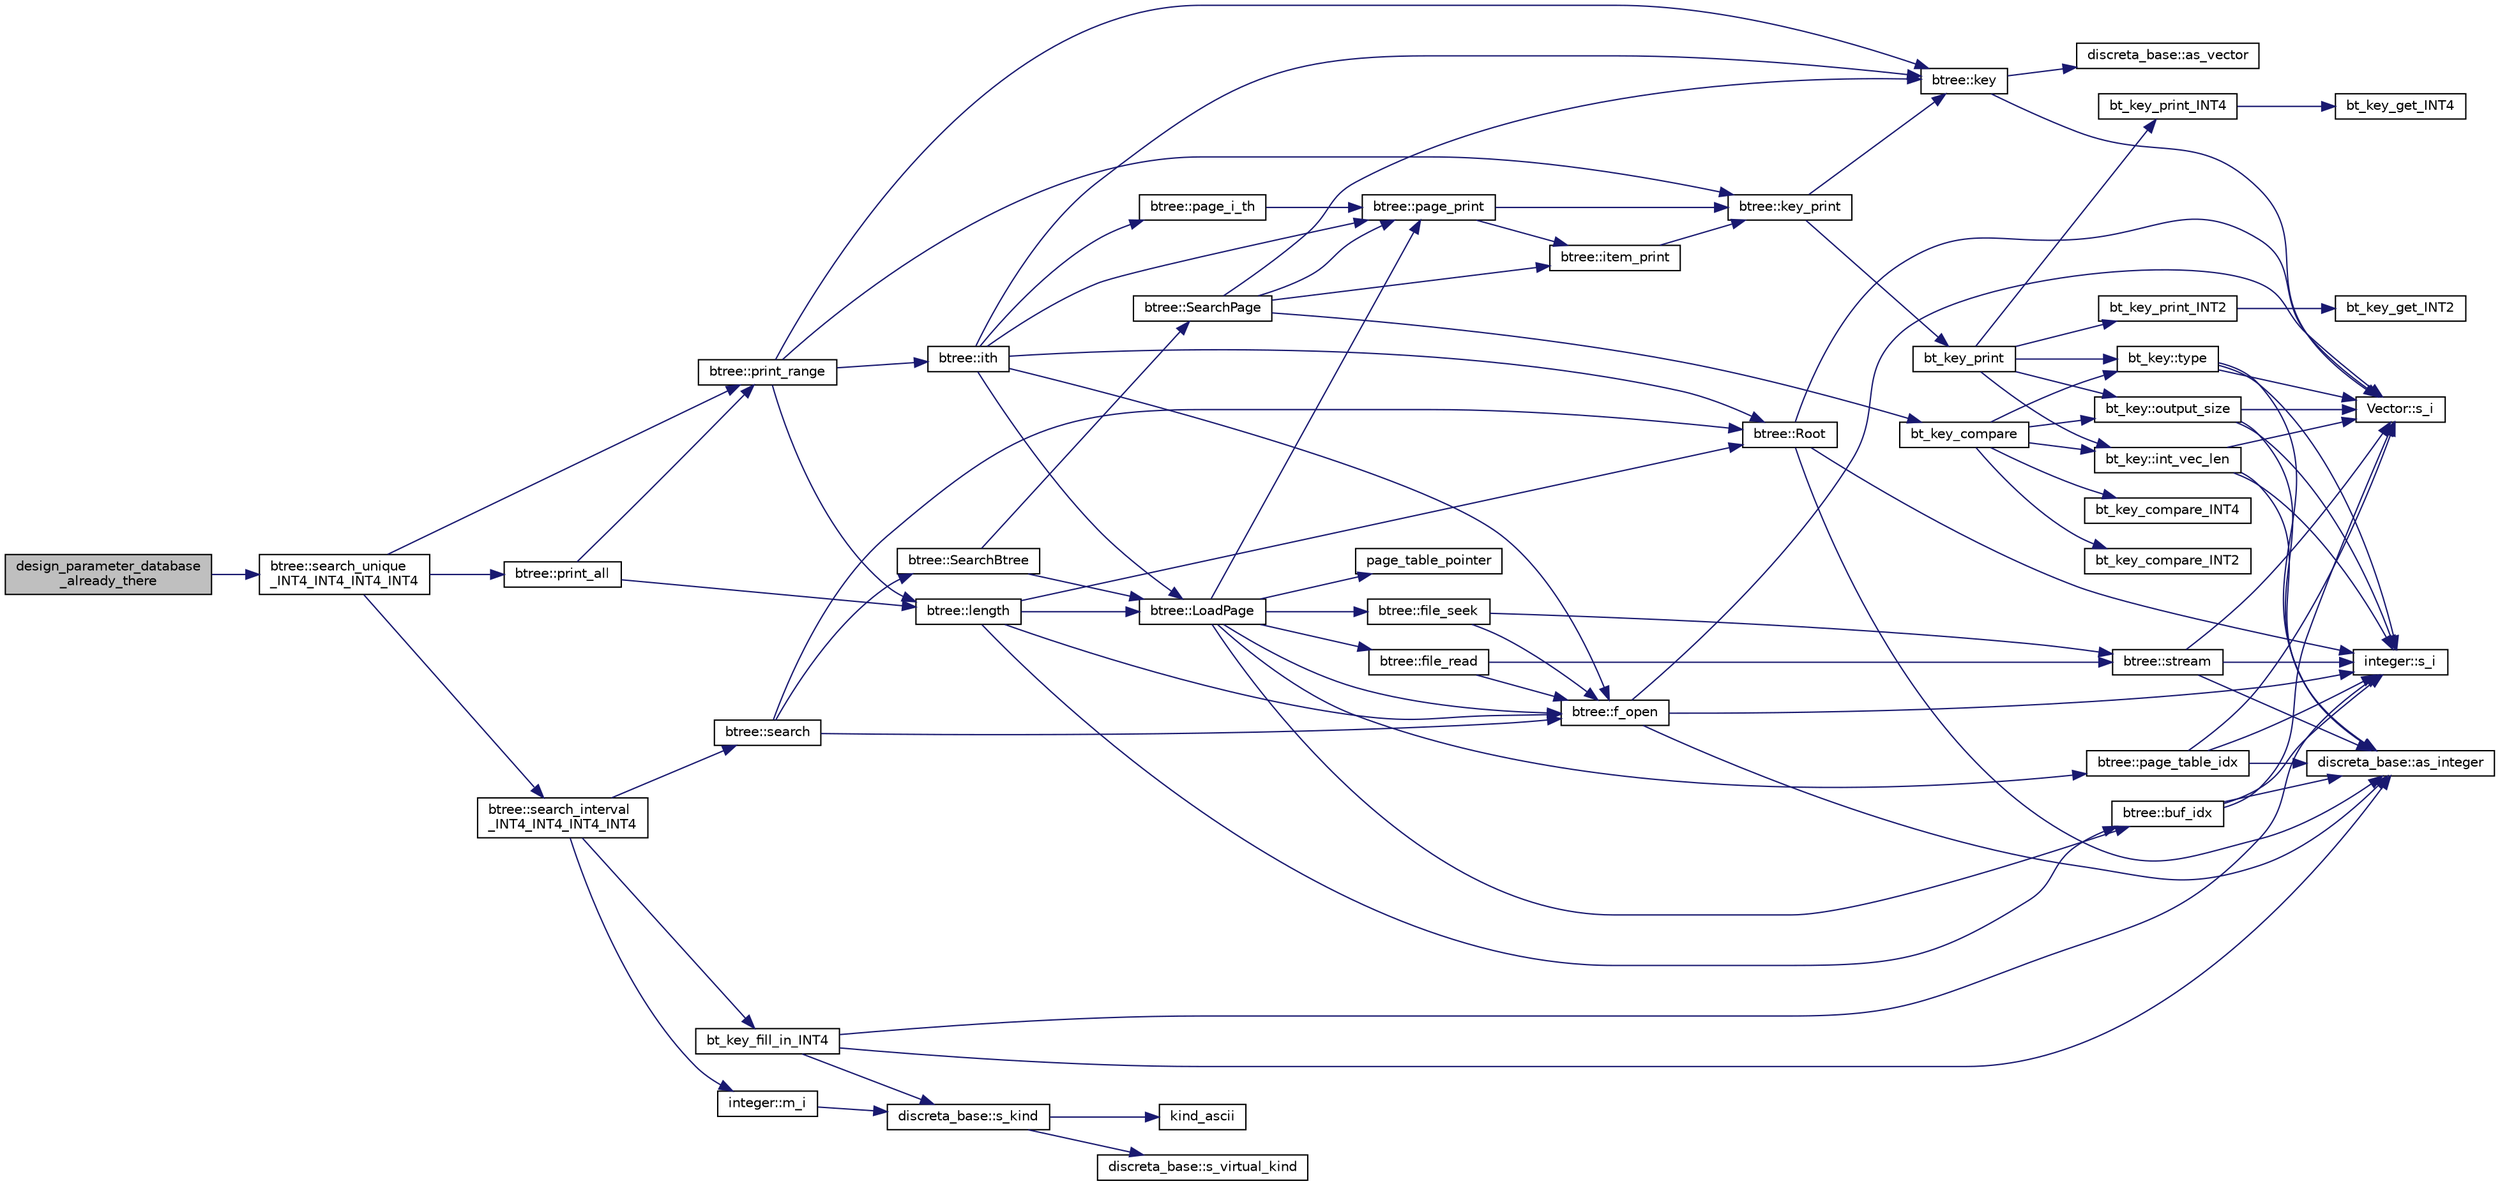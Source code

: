 digraph "design_parameter_database_already_there"
{
  edge [fontname="Helvetica",fontsize="10",labelfontname="Helvetica",labelfontsize="10"];
  node [fontname="Helvetica",fontsize="10",shape=record];
  rankdir="LR";
  Node565 [label="design_parameter_database\l_already_there",height=0.2,width=0.4,color="black", fillcolor="grey75", style="filled", fontcolor="black"];
  Node565 -> Node566 [color="midnightblue",fontsize="10",style="solid",fontname="Helvetica"];
  Node566 [label="btree::search_unique\l_INT4_INT4_INT4_INT4",height=0.2,width=0.4,color="black", fillcolor="white", style="filled",URL="$dd/db0/classbtree.html#a84ca9f7c7d10a5fbf123bf68081519e1"];
  Node566 -> Node567 [color="midnightblue",fontsize="10",style="solid",fontname="Helvetica"];
  Node567 [label="btree::search_interval\l_INT4_INT4_INT4_INT4",height=0.2,width=0.4,color="black", fillcolor="white", style="filled",URL="$dd/db0/classbtree.html#a5a22b7f3ea6107cda032f669c00ad3d9"];
  Node567 -> Node568 [color="midnightblue",fontsize="10",style="solid",fontname="Helvetica"];
  Node568 [label="integer::m_i",height=0.2,width=0.4,color="black", fillcolor="white", style="filled",URL="$d0/de5/classinteger.html#a869091f0a0f35f5354c8c4a70250e8a9"];
  Node568 -> Node569 [color="midnightblue",fontsize="10",style="solid",fontname="Helvetica"];
  Node569 [label="discreta_base::s_kind",height=0.2,width=0.4,color="black", fillcolor="white", style="filled",URL="$d7/d71/classdiscreta__base.html#a8a830025c74adbbc3362418a7c2ba157"];
  Node569 -> Node570 [color="midnightblue",fontsize="10",style="solid",fontname="Helvetica"];
  Node570 [label="discreta_base::s_virtual_kind",height=0.2,width=0.4,color="black", fillcolor="white", style="filled",URL="$d7/d71/classdiscreta__base.html#a52778a6d6943a468be083d0785d418fb"];
  Node569 -> Node571 [color="midnightblue",fontsize="10",style="solid",fontname="Helvetica"];
  Node571 [label="kind_ascii",height=0.2,width=0.4,color="black", fillcolor="white", style="filled",URL="$d9/d60/discreta_8h.html#ad0ce825a9f29bc6cec27e1b64cfe27bf"];
  Node567 -> Node572 [color="midnightblue",fontsize="10",style="solid",fontname="Helvetica"];
  Node572 [label="bt_key_fill_in_INT4",height=0.2,width=0.4,color="black", fillcolor="white", style="filled",URL="$d0/db3/bt__key_8_c.html#ab9236cc7f045b1beefa9445abd170dff"];
  Node572 -> Node569 [color="midnightblue",fontsize="10",style="solid",fontname="Helvetica"];
  Node572 -> Node573 [color="midnightblue",fontsize="10",style="solid",fontname="Helvetica"];
  Node573 [label="discreta_base::as_integer",height=0.2,width=0.4,color="black", fillcolor="white", style="filled",URL="$d7/d71/classdiscreta__base.html#a00d7691eaf874fd283d942692fe8dd26"];
  Node572 -> Node574 [color="midnightblue",fontsize="10",style="solid",fontname="Helvetica"];
  Node574 [label="integer::s_i",height=0.2,width=0.4,color="black", fillcolor="white", style="filled",URL="$d0/de5/classinteger.html#adf28e9f94d4c844adaa950deeb80b904"];
  Node567 -> Node575 [color="midnightblue",fontsize="10",style="solid",fontname="Helvetica"];
  Node575 [label="btree::search",height=0.2,width=0.4,color="black", fillcolor="white", style="filled",URL="$dd/db0/classbtree.html#a0aea262fd4da610b2276f7742fc999d5"];
  Node575 -> Node576 [color="midnightblue",fontsize="10",style="solid",fontname="Helvetica"];
  Node576 [label="btree::Root",height=0.2,width=0.4,color="black", fillcolor="white", style="filled",URL="$dd/db0/classbtree.html#a2fd65be715ab94bf4a764c4f582a642b"];
  Node576 -> Node577 [color="midnightblue",fontsize="10",style="solid",fontname="Helvetica"];
  Node577 [label="Vector::s_i",height=0.2,width=0.4,color="black", fillcolor="white", style="filled",URL="$d5/db2/class_vector.html#a1c4fe1752523df8119f70dd550244871"];
  Node576 -> Node573 [color="midnightblue",fontsize="10",style="solid",fontname="Helvetica"];
  Node576 -> Node574 [color="midnightblue",fontsize="10",style="solid",fontname="Helvetica"];
  Node575 -> Node578 [color="midnightblue",fontsize="10",style="solid",fontname="Helvetica"];
  Node578 [label="btree::f_open",height=0.2,width=0.4,color="black", fillcolor="white", style="filled",URL="$dd/db0/classbtree.html#a192d74607f02ea8e0ad631d6e6fd6704"];
  Node578 -> Node577 [color="midnightblue",fontsize="10",style="solid",fontname="Helvetica"];
  Node578 -> Node573 [color="midnightblue",fontsize="10",style="solid",fontname="Helvetica"];
  Node578 -> Node574 [color="midnightblue",fontsize="10",style="solid",fontname="Helvetica"];
  Node575 -> Node579 [color="midnightblue",fontsize="10",style="solid",fontname="Helvetica"];
  Node579 [label="btree::SearchBtree",height=0.2,width=0.4,color="black", fillcolor="white", style="filled",URL="$dd/db0/classbtree.html#a6717768edf4de1aad4736c303bcedddd"];
  Node579 -> Node580 [color="midnightblue",fontsize="10",style="solid",fontname="Helvetica"];
  Node580 [label="btree::LoadPage",height=0.2,width=0.4,color="black", fillcolor="white", style="filled",URL="$dd/db0/classbtree.html#a29d23b8b151b6b793aa1184ca6ccc947"];
  Node580 -> Node578 [color="midnightblue",fontsize="10",style="solid",fontname="Helvetica"];
  Node580 -> Node581 [color="midnightblue",fontsize="10",style="solid",fontname="Helvetica"];
  Node581 [label="btree::buf_idx",height=0.2,width=0.4,color="black", fillcolor="white", style="filled",URL="$dd/db0/classbtree.html#a6a928fc93c93d8b5a83ad1ba699b453e"];
  Node581 -> Node577 [color="midnightblue",fontsize="10",style="solid",fontname="Helvetica"];
  Node581 -> Node573 [color="midnightblue",fontsize="10",style="solid",fontname="Helvetica"];
  Node581 -> Node574 [color="midnightblue",fontsize="10",style="solid",fontname="Helvetica"];
  Node580 -> Node582 [color="midnightblue",fontsize="10",style="solid",fontname="Helvetica"];
  Node582 [label="page_table_pointer",height=0.2,width=0.4,color="black", fillcolor="white", style="filled",URL="$d9/d60/discreta_8h.html#a53208086adbea2817fe45f917410d9d0"];
  Node580 -> Node583 [color="midnightblue",fontsize="10",style="solid",fontname="Helvetica"];
  Node583 [label="btree::page_table_idx",height=0.2,width=0.4,color="black", fillcolor="white", style="filled",URL="$dd/db0/classbtree.html#abc6a6f309e4c61cb5a7f4c4a248d384d"];
  Node583 -> Node577 [color="midnightblue",fontsize="10",style="solid",fontname="Helvetica"];
  Node583 -> Node573 [color="midnightblue",fontsize="10",style="solid",fontname="Helvetica"];
  Node583 -> Node574 [color="midnightblue",fontsize="10",style="solid",fontname="Helvetica"];
  Node580 -> Node584 [color="midnightblue",fontsize="10",style="solid",fontname="Helvetica"];
  Node584 [label="btree::file_seek",height=0.2,width=0.4,color="black", fillcolor="white", style="filled",URL="$dd/db0/classbtree.html#a829c985973c7c164fda2d81398e13504"];
  Node584 -> Node578 [color="midnightblue",fontsize="10",style="solid",fontname="Helvetica"];
  Node584 -> Node585 [color="midnightblue",fontsize="10",style="solid",fontname="Helvetica"];
  Node585 [label="btree::stream",height=0.2,width=0.4,color="black", fillcolor="white", style="filled",URL="$dd/db0/classbtree.html#af99e68df8c3674b7d77ed80a8bbcffac"];
  Node585 -> Node577 [color="midnightblue",fontsize="10",style="solid",fontname="Helvetica"];
  Node585 -> Node573 [color="midnightblue",fontsize="10",style="solid",fontname="Helvetica"];
  Node585 -> Node574 [color="midnightblue",fontsize="10",style="solid",fontname="Helvetica"];
  Node580 -> Node586 [color="midnightblue",fontsize="10",style="solid",fontname="Helvetica"];
  Node586 [label="btree::file_read",height=0.2,width=0.4,color="black", fillcolor="white", style="filled",URL="$dd/db0/classbtree.html#ab0b9bbc01c3d3836048934e90aec5f6c"];
  Node586 -> Node578 [color="midnightblue",fontsize="10",style="solid",fontname="Helvetica"];
  Node586 -> Node585 [color="midnightblue",fontsize="10",style="solid",fontname="Helvetica"];
  Node580 -> Node587 [color="midnightblue",fontsize="10",style="solid",fontname="Helvetica"];
  Node587 [label="btree::page_print",height=0.2,width=0.4,color="black", fillcolor="white", style="filled",URL="$dd/db0/classbtree.html#ae6ffbcdff58a0c738d1a0e27a963da5d"];
  Node587 -> Node588 [color="midnightblue",fontsize="10",style="solid",fontname="Helvetica"];
  Node588 [label="btree::item_print",height=0.2,width=0.4,color="black", fillcolor="white", style="filled",URL="$dd/db0/classbtree.html#aca05a17e852f911cf7b1a971e7e7ad08"];
  Node588 -> Node589 [color="midnightblue",fontsize="10",style="solid",fontname="Helvetica"];
  Node589 [label="btree::key_print",height=0.2,width=0.4,color="black", fillcolor="white", style="filled",URL="$dd/db0/classbtree.html#a4d527d5afa4891a2fa69fc1a07c48627"];
  Node589 -> Node590 [color="midnightblue",fontsize="10",style="solid",fontname="Helvetica"];
  Node590 [label="bt_key_print",height=0.2,width=0.4,color="black", fillcolor="white", style="filled",URL="$d0/db3/bt__key_8_c.html#a14b2a3662044cca4e54d45f271c947aa"];
  Node590 -> Node591 [color="midnightblue",fontsize="10",style="solid",fontname="Helvetica"];
  Node591 [label="bt_key::type",height=0.2,width=0.4,color="black", fillcolor="white", style="filled",URL="$d1/de5/classbt__key.html#ae788a415a20f75fe7160408a055bb33f"];
  Node591 -> Node577 [color="midnightblue",fontsize="10",style="solid",fontname="Helvetica"];
  Node591 -> Node573 [color="midnightblue",fontsize="10",style="solid",fontname="Helvetica"];
  Node591 -> Node574 [color="midnightblue",fontsize="10",style="solid",fontname="Helvetica"];
  Node590 -> Node592 [color="midnightblue",fontsize="10",style="solid",fontname="Helvetica"];
  Node592 [label="bt_key::output_size",height=0.2,width=0.4,color="black", fillcolor="white", style="filled",URL="$d1/de5/classbt__key.html#acb48f95d030f62c56051d0cd6e013394"];
  Node592 -> Node577 [color="midnightblue",fontsize="10",style="solid",fontname="Helvetica"];
  Node592 -> Node573 [color="midnightblue",fontsize="10",style="solid",fontname="Helvetica"];
  Node592 -> Node574 [color="midnightblue",fontsize="10",style="solid",fontname="Helvetica"];
  Node590 -> Node593 [color="midnightblue",fontsize="10",style="solid",fontname="Helvetica"];
  Node593 [label="bt_key_print_INT4",height=0.2,width=0.4,color="black", fillcolor="white", style="filled",URL="$d0/db3/bt__key_8_c.html#ad752d162f10144228c321f41fb5b8bdd"];
  Node593 -> Node594 [color="midnightblue",fontsize="10",style="solid",fontname="Helvetica"];
  Node594 [label="bt_key_get_INT4",height=0.2,width=0.4,color="black", fillcolor="white", style="filled",URL="$d0/db3/bt__key_8_c.html#ae2728a8a265629876b486504625977fa"];
  Node590 -> Node595 [color="midnightblue",fontsize="10",style="solid",fontname="Helvetica"];
  Node595 [label="bt_key_print_INT2",height=0.2,width=0.4,color="black", fillcolor="white", style="filled",URL="$d0/db3/bt__key_8_c.html#a557e01620ef554044797f4e097ba0924"];
  Node595 -> Node596 [color="midnightblue",fontsize="10",style="solid",fontname="Helvetica"];
  Node596 [label="bt_key_get_INT2",height=0.2,width=0.4,color="black", fillcolor="white", style="filled",URL="$d0/db3/bt__key_8_c.html#a6a73c042fa4b7f530a244c4fc6c9e8f2"];
  Node590 -> Node597 [color="midnightblue",fontsize="10",style="solid",fontname="Helvetica"];
  Node597 [label="bt_key::int_vec_len",height=0.2,width=0.4,color="black", fillcolor="white", style="filled",URL="$d1/de5/classbt__key.html#ac8e43906f79bacf330fa1726925b7e37"];
  Node597 -> Node577 [color="midnightblue",fontsize="10",style="solid",fontname="Helvetica"];
  Node597 -> Node573 [color="midnightblue",fontsize="10",style="solid",fontname="Helvetica"];
  Node597 -> Node574 [color="midnightblue",fontsize="10",style="solid",fontname="Helvetica"];
  Node589 -> Node598 [color="midnightblue",fontsize="10",style="solid",fontname="Helvetica"];
  Node598 [label="btree::key",height=0.2,width=0.4,color="black", fillcolor="white", style="filled",URL="$dd/db0/classbtree.html#abc561b2c60acc5a699637b7eb2549503"];
  Node598 -> Node577 [color="midnightblue",fontsize="10",style="solid",fontname="Helvetica"];
  Node598 -> Node599 [color="midnightblue",fontsize="10",style="solid",fontname="Helvetica"];
  Node599 [label="discreta_base::as_vector",height=0.2,width=0.4,color="black", fillcolor="white", style="filled",URL="$d7/d71/classdiscreta__base.html#a7bdd6cae39c380b128ee9e17e42cf020"];
  Node587 -> Node589 [color="midnightblue",fontsize="10",style="solid",fontname="Helvetica"];
  Node579 -> Node600 [color="midnightblue",fontsize="10",style="solid",fontname="Helvetica"];
  Node600 [label="btree::SearchPage",height=0.2,width=0.4,color="black", fillcolor="white", style="filled",URL="$dd/db0/classbtree.html#a36608b9c27c8207ddb8f6b5f706ab439"];
  Node600 -> Node587 [color="midnightblue",fontsize="10",style="solid",fontname="Helvetica"];
  Node600 -> Node588 [color="midnightblue",fontsize="10",style="solid",fontname="Helvetica"];
  Node600 -> Node601 [color="midnightblue",fontsize="10",style="solid",fontname="Helvetica"];
  Node601 [label="bt_key_compare",height=0.2,width=0.4,color="black", fillcolor="white", style="filled",URL="$d0/db3/bt__key_8_c.html#a44a07272f92f603a9401e4393205a37e"];
  Node601 -> Node591 [color="midnightblue",fontsize="10",style="solid",fontname="Helvetica"];
  Node601 -> Node592 [color="midnightblue",fontsize="10",style="solid",fontname="Helvetica"];
  Node601 -> Node602 [color="midnightblue",fontsize="10",style="solid",fontname="Helvetica"];
  Node602 [label="bt_key_compare_INT4",height=0.2,width=0.4,color="black", fillcolor="white", style="filled",URL="$d0/db3/bt__key_8_c.html#afb03cce1de9c23799b1a852a8d66ae10"];
  Node601 -> Node603 [color="midnightblue",fontsize="10",style="solid",fontname="Helvetica"];
  Node603 [label="bt_key_compare_INT2",height=0.2,width=0.4,color="black", fillcolor="white", style="filled",URL="$d0/db3/bt__key_8_c.html#ae148d38635bac4df6bca63352d77203e"];
  Node601 -> Node597 [color="midnightblue",fontsize="10",style="solid",fontname="Helvetica"];
  Node600 -> Node598 [color="midnightblue",fontsize="10",style="solid",fontname="Helvetica"];
  Node566 -> Node604 [color="midnightblue",fontsize="10",style="solid",fontname="Helvetica"];
  Node604 [label="btree::print_range",height=0.2,width=0.4,color="black", fillcolor="white", style="filled",URL="$dd/db0/classbtree.html#afdde4b8008679f3c85b24b254a5ffdad"];
  Node604 -> Node598 [color="midnightblue",fontsize="10",style="solid",fontname="Helvetica"];
  Node604 -> Node605 [color="midnightblue",fontsize="10",style="solid",fontname="Helvetica"];
  Node605 [label="btree::length",height=0.2,width=0.4,color="black", fillcolor="white", style="filled",URL="$dd/db0/classbtree.html#ac75ef7763f81f808bdf266f12d1fa137"];
  Node605 -> Node578 [color="midnightblue",fontsize="10",style="solid",fontname="Helvetica"];
  Node605 -> Node581 [color="midnightblue",fontsize="10",style="solid",fontname="Helvetica"];
  Node605 -> Node576 [color="midnightblue",fontsize="10",style="solid",fontname="Helvetica"];
  Node605 -> Node580 [color="midnightblue",fontsize="10",style="solid",fontname="Helvetica"];
  Node604 -> Node606 [color="midnightblue",fontsize="10",style="solid",fontname="Helvetica"];
  Node606 [label="btree::ith",height=0.2,width=0.4,color="black", fillcolor="white", style="filled",URL="$dd/db0/classbtree.html#aba50733eb0d292c2fd103cd6721cc1d6"];
  Node606 -> Node578 [color="midnightblue",fontsize="10",style="solid",fontname="Helvetica"];
  Node606 -> Node576 [color="midnightblue",fontsize="10",style="solid",fontname="Helvetica"];
  Node606 -> Node580 [color="midnightblue",fontsize="10",style="solid",fontname="Helvetica"];
  Node606 -> Node587 [color="midnightblue",fontsize="10",style="solid",fontname="Helvetica"];
  Node606 -> Node607 [color="midnightblue",fontsize="10",style="solid",fontname="Helvetica"];
  Node607 [label="btree::page_i_th",height=0.2,width=0.4,color="black", fillcolor="white", style="filled",URL="$dd/db0/classbtree.html#a46150b5fbb59f760f6269ce559b38525"];
  Node607 -> Node587 [color="midnightblue",fontsize="10",style="solid",fontname="Helvetica"];
  Node606 -> Node598 [color="midnightblue",fontsize="10",style="solid",fontname="Helvetica"];
  Node604 -> Node589 [color="midnightblue",fontsize="10",style="solid",fontname="Helvetica"];
  Node566 -> Node608 [color="midnightblue",fontsize="10",style="solid",fontname="Helvetica"];
  Node608 [label="btree::print_all",height=0.2,width=0.4,color="black", fillcolor="white", style="filled",URL="$dd/db0/classbtree.html#a34c238b9ff5f8dcdf31948c0abba05ca"];
  Node608 -> Node605 [color="midnightblue",fontsize="10",style="solid",fontname="Helvetica"];
  Node608 -> Node604 [color="midnightblue",fontsize="10",style="solid",fontname="Helvetica"];
}
